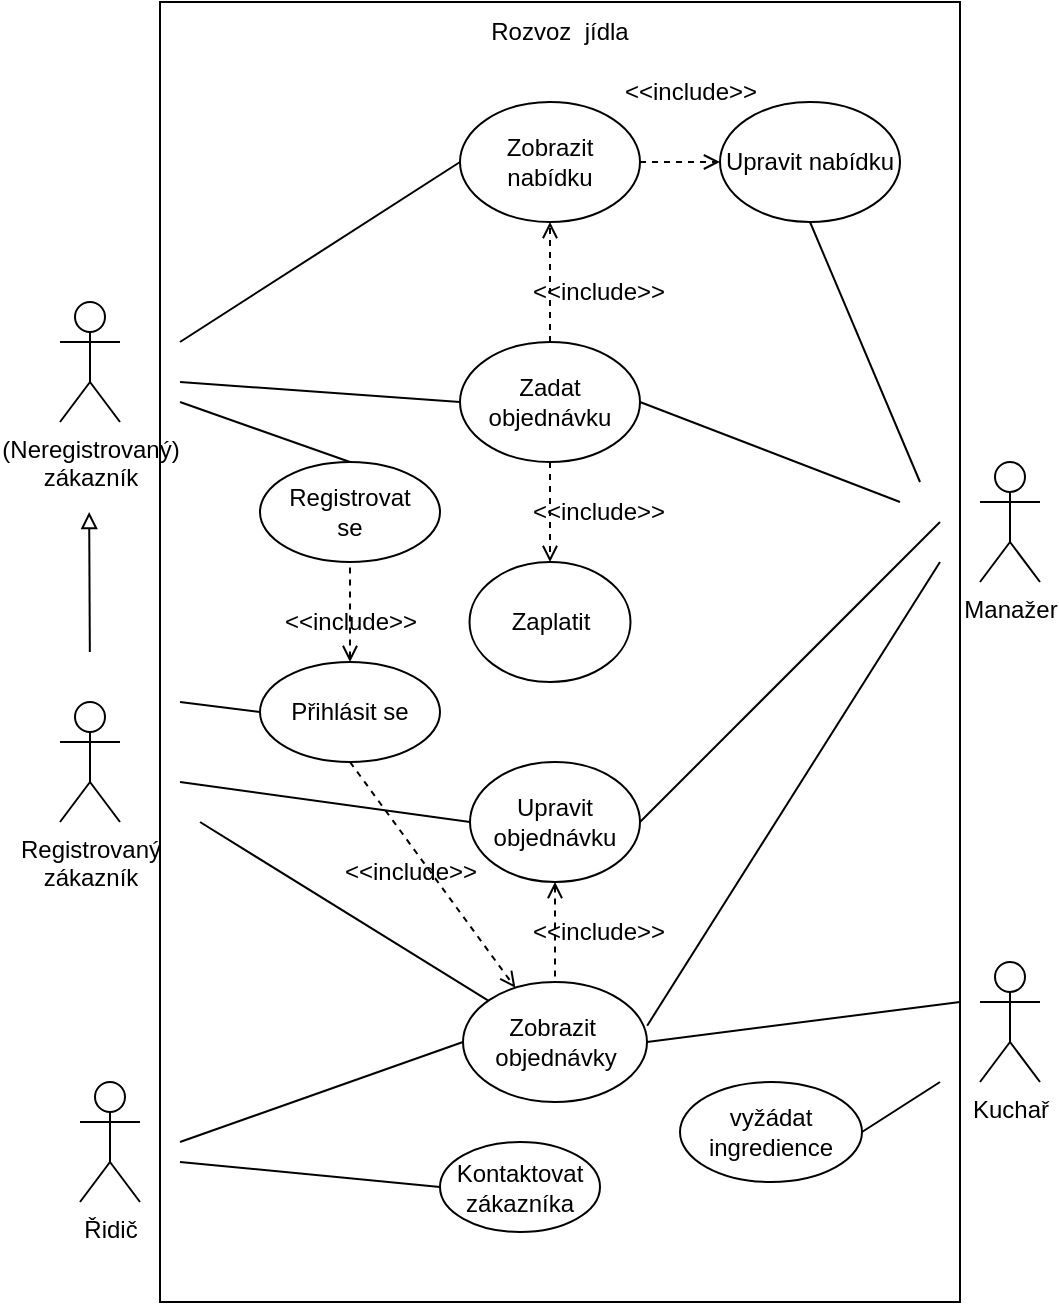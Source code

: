<mxfile version="20.4.0" type="github" pages="2">
  <diagram id="BBIiStUlL2ajVAzArmHS" name="Stránka-1">
    <mxGraphModel dx="459" dy="794" grid="1" gridSize="10" guides="1" tooltips="1" connect="1" arrows="1" fold="1" page="1" pageScale="1" pageWidth="827" pageHeight="1169" math="0" shadow="0">
      <root>
        <mxCell id="0" />
        <mxCell id="1" parent="0" />
        <mxCell id="Tn-kjDJWBA5XkUwMTVBB-6" value="Řidič" style="shape=umlActor;verticalLabelPosition=bottom;verticalAlign=top;html=1;outlineConnect=0;" parent="1" vertex="1">
          <mxGeometry x="100" y="610" width="30" height="60" as="geometry" />
        </mxCell>
        <mxCell id="Tn-kjDJWBA5XkUwMTVBB-8" value="Manažer" style="shape=umlActor;verticalLabelPosition=bottom;verticalAlign=top;html=1;outlineConnect=0;" parent="1" vertex="1">
          <mxGeometry x="550" y="300" width="30" height="60" as="geometry" />
        </mxCell>
        <mxCell id="Tn-kjDJWBA5XkUwMTVBB-10" value="Upravit objednávku" style="ellipse;whiteSpace=wrap;html=1;" parent="1" vertex="1">
          <mxGeometry x="295" y="450" width="85" height="60" as="geometry" />
        </mxCell>
        <mxCell id="Tn-kjDJWBA5XkUwMTVBB-11" value="Zadat objednávku" style="ellipse;whiteSpace=wrap;html=1;" parent="1" vertex="1">
          <mxGeometry x="290" y="240" width="90" height="60" as="geometry" />
        </mxCell>
        <mxCell id="Tn-kjDJWBA5XkUwMTVBB-12" value="Zobrazit&amp;nbsp; objednávky" style="ellipse;whiteSpace=wrap;html=1;" parent="1" vertex="1">
          <mxGeometry x="291.5" y="560" width="92" height="60" as="geometry" />
        </mxCell>
        <mxCell id="Tn-kjDJWBA5XkUwMTVBB-13" value="Kuchař" style="shape=umlActor;verticalLabelPosition=bottom;verticalAlign=top;html=1;outlineConnect=0;" parent="1" vertex="1">
          <mxGeometry x="550" y="550" width="30" height="60" as="geometry" />
        </mxCell>
        <mxCell id="Tn-kjDJWBA5XkUwMTVBB-14" value="" style="rounded=0;whiteSpace=wrap;html=1;fillColor=none;" parent="1" vertex="1">
          <mxGeometry x="140" y="70" width="400" height="650" as="geometry" />
        </mxCell>
        <mxCell id="Tn-kjDJWBA5XkUwMTVBB-15" value="Rozvoz&amp;nbsp; jídla" style="text;html=1;strokeColor=none;fillColor=none;align=center;verticalAlign=middle;whiteSpace=wrap;rounded=0;" parent="1" vertex="1">
          <mxGeometry x="287" y="70" width="106" height="30" as="geometry" />
        </mxCell>
        <mxCell id="Tn-kjDJWBA5XkUwMTVBB-20" value="" style="edgeStyle=orthogonalEdgeStyle;rounded=0;orthogonalLoop=1;jettySize=auto;html=1;dashed=1;endArrow=open;endFill=0;exitX=0.5;exitY=0;exitDx=0;exitDy=0;entryX=0.5;entryY=1;entryDx=0;entryDy=0;" parent="1" source="Tn-kjDJWBA5XkUwMTVBB-11" target="Tn-kjDJWBA5XkUwMTVBB-16" edge="1">
          <mxGeometry relative="1" as="geometry">
            <mxPoint x="340" y="310" as="targetPoint" />
          </mxGeometry>
        </mxCell>
        <mxCell id="UM6hMEaKOxLg3gErRFZK-14" style="edgeStyle=orthogonalEdgeStyle;rounded=0;orthogonalLoop=1;jettySize=auto;html=1;exitX=1;exitY=0.5;exitDx=0;exitDy=0;entryX=0;entryY=0.5;entryDx=0;entryDy=0;startArrow=none;startFill=0;endArrow=open;endFill=0;dashed=1;" parent="1" source="Tn-kjDJWBA5XkUwMTVBB-16" target="UM6hMEaKOxLg3gErRFZK-10" edge="1">
          <mxGeometry relative="1" as="geometry" />
        </mxCell>
        <mxCell id="Tn-kjDJWBA5XkUwMTVBB-16" value="Zobrazit nabídku" style="ellipse;whiteSpace=wrap;html=1;fillColor=default;" parent="1" vertex="1">
          <mxGeometry x="290" y="120" width="90" height="60" as="geometry" />
        </mxCell>
        <mxCell id="Tn-kjDJWBA5XkUwMTVBB-18" value="" style="endArrow=none;html=1;rounded=0;entryX=0;entryY=0.5;entryDx=0;entryDy=0;" parent="1" target="Tn-kjDJWBA5XkUwMTVBB-16" edge="1">
          <mxGeometry width="50" height="50" relative="1" as="geometry">
            <mxPoint x="150" y="240" as="sourcePoint" />
            <mxPoint x="210" y="270" as="targetPoint" />
          </mxGeometry>
        </mxCell>
        <mxCell id="Tn-kjDJWBA5XkUwMTVBB-21" value="" style="endArrow=none;html=1;rounded=0;entryX=0;entryY=0.5;entryDx=0;entryDy=0;" parent="1" target="Tn-kjDJWBA5XkUwMTVBB-11" edge="1">
          <mxGeometry width="50" height="50" relative="1" as="geometry">
            <mxPoint x="150" y="260" as="sourcePoint" />
            <mxPoint x="520" y="210" as="targetPoint" />
          </mxGeometry>
        </mxCell>
        <mxCell id="Tn-kjDJWBA5XkUwMTVBB-22" value="" style="endArrow=none;html=1;rounded=0;entryX=0;entryY=0.5;entryDx=0;entryDy=0;" parent="1" target="Tn-kjDJWBA5XkUwMTVBB-12" edge="1">
          <mxGeometry width="50" height="50" relative="1" as="geometry">
            <mxPoint x="150" y="640" as="sourcePoint" />
            <mxPoint x="520" y="210" as="targetPoint" />
          </mxGeometry>
        </mxCell>
        <mxCell id="Tn-kjDJWBA5XkUwMTVBB-23" value="" style="endArrow=none;html=1;rounded=0;exitX=1.001;exitY=0.364;exitDx=0;exitDy=0;exitPerimeter=0;" parent="1" source="Tn-kjDJWBA5XkUwMTVBB-12" edge="1">
          <mxGeometry width="50" height="50" relative="1" as="geometry">
            <mxPoint x="470" y="260" as="sourcePoint" />
            <mxPoint x="530" y="350" as="targetPoint" />
          </mxGeometry>
        </mxCell>
        <mxCell id="Tn-kjDJWBA5XkUwMTVBB-24" value="" style="endArrow=none;html=1;rounded=0;entryX=1;entryY=0.5;entryDx=0;entryDy=0;" parent="1" target="Tn-kjDJWBA5XkUwMTVBB-12" edge="1">
          <mxGeometry width="50" height="50" relative="1" as="geometry">
            <mxPoint x="540" y="570" as="sourcePoint" />
            <mxPoint x="520" y="210" as="targetPoint" />
          </mxGeometry>
        </mxCell>
        <mxCell id="Tn-kjDJWBA5XkUwMTVBB-25" value="(Neregistrovaný)&lt;br&gt;zákazník" style="shape=umlActor;verticalLabelPosition=bottom;verticalAlign=top;html=1;outlineConnect=0;fillColor=default;" parent="1" vertex="1">
          <mxGeometry x="90" y="220" width="30" height="60" as="geometry" />
        </mxCell>
        <mxCell id="Tn-kjDJWBA5XkUwMTVBB-26" value="Registrovaný &lt;br&gt;zákazník" style="shape=umlActor;verticalLabelPosition=bottom;verticalAlign=top;html=1;outlineConnect=0;fillColor=default;" parent="1" vertex="1">
          <mxGeometry x="90" y="420" width="30" height="60" as="geometry" />
        </mxCell>
        <mxCell id="Tn-kjDJWBA5XkUwMTVBB-27" value="" style="endArrow=block;html=1;rounded=0;endFill=0;" parent="1" edge="1">
          <mxGeometry width="50" height="50" relative="1" as="geometry">
            <mxPoint x="104.92" y="395" as="sourcePoint" />
            <mxPoint x="104.58" y="325" as="targetPoint" />
            <Array as="points" />
          </mxGeometry>
        </mxCell>
        <mxCell id="Tn-kjDJWBA5XkUwMTVBB-28" value="Zaplatit" style="ellipse;whiteSpace=wrap;html=1;fillColor=default;" parent="1" vertex="1">
          <mxGeometry x="294.75" y="350" width="80.5" height="60" as="geometry" />
        </mxCell>
        <mxCell id="Tn-kjDJWBA5XkUwMTVBB-29" value="" style="endArrow=open;html=1;rounded=0;entryX=0.5;entryY=0;entryDx=0;entryDy=0;exitX=0.5;exitY=1;exitDx=0;exitDy=0;dashed=1;endFill=0;" parent="1" source="Tn-kjDJWBA5XkUwMTVBB-11" target="Tn-kjDJWBA5XkUwMTVBB-28" edge="1">
          <mxGeometry width="50" height="50" relative="1" as="geometry">
            <mxPoint x="320" y="380" as="sourcePoint" />
            <mxPoint x="370" y="330" as="targetPoint" />
          </mxGeometry>
        </mxCell>
        <mxCell id="Tn-kjDJWBA5XkUwMTVBB-30" value="&amp;lt;&amp;lt;include&amp;gt;&amp;gt;" style="text;html=1;align=center;verticalAlign=middle;resizable=0;points=[];autosize=1;strokeColor=none;fillColor=none;" parent="1" vertex="1">
          <mxGeometry x="313.5" y="310" width="90" height="30" as="geometry" />
        </mxCell>
        <mxCell id="Tn-kjDJWBA5XkUwMTVBB-31" value="&amp;lt;&amp;lt;include&amp;gt;&amp;gt;" style="text;html=1;align=center;verticalAlign=middle;resizable=0;points=[];autosize=1;strokeColor=none;fillColor=none;" parent="1" vertex="1">
          <mxGeometry x="313.5" y="200" width="90" height="30" as="geometry" />
        </mxCell>
        <mxCell id="Tn-kjDJWBA5XkUwMTVBB-32" value="Přihlásit se" style="ellipse;whiteSpace=wrap;html=1;fillColor=default;" parent="1" vertex="1">
          <mxGeometry x="190" y="400" width="90" height="50" as="geometry" />
        </mxCell>
        <mxCell id="Tn-kjDJWBA5XkUwMTVBB-33" value="" style="endArrow=none;html=1;rounded=0;endFill=0;" parent="1" target="Tn-kjDJWBA5XkUwMTVBB-12" edge="1">
          <mxGeometry width="50" height="50" relative="1" as="geometry">
            <mxPoint x="160" y="480" as="sourcePoint" />
            <mxPoint x="320" y="190" as="targetPoint" />
            <Array as="points" />
          </mxGeometry>
        </mxCell>
        <mxCell id="Tn-kjDJWBA5XkUwMTVBB-34" value="vyžádat ingredience" style="ellipse;whiteSpace=wrap;html=1;fillColor=default;" parent="1" vertex="1">
          <mxGeometry x="400" y="610" width="91" height="50" as="geometry" />
        </mxCell>
        <mxCell id="Tn-kjDJWBA5XkUwMTVBB-35" value="" style="endArrow=none;html=1;rounded=0;exitX=1;exitY=0.5;exitDx=0;exitDy=0;" parent="1" source="Tn-kjDJWBA5XkUwMTVBB-34" edge="1">
          <mxGeometry width="50" height="50" relative="1" as="geometry">
            <mxPoint x="320" y="280" as="sourcePoint" />
            <mxPoint x="530" y="610" as="targetPoint" />
          </mxGeometry>
        </mxCell>
        <mxCell id="Tn-kjDJWBA5XkUwMTVBB-37" value="&amp;lt;&amp;lt;include&amp;gt;&amp;gt;" style="text;html=1;align=center;verticalAlign=middle;resizable=0;points=[];autosize=1;strokeColor=none;fillColor=none;" parent="1" vertex="1">
          <mxGeometry x="313.5" y="520" width="90" height="30" as="geometry" />
        </mxCell>
        <mxCell id="Tn-kjDJWBA5XkUwMTVBB-39" value="" style="edgeStyle=orthogonalEdgeStyle;rounded=0;orthogonalLoop=1;jettySize=auto;html=1;dashed=1;endArrow=none;endFill=0;exitX=0.5;exitY=1;exitDx=0;exitDy=0;entryX=0.5;entryY=0;entryDx=0;entryDy=0;startArrow=open;startFill=0;" parent="1" source="Tn-kjDJWBA5XkUwMTVBB-10" target="Tn-kjDJWBA5XkUwMTVBB-12" edge="1">
          <mxGeometry relative="1" as="geometry">
            <mxPoint x="380" y="330" as="sourcePoint" />
            <mxPoint x="380" y="290" as="targetPoint" />
          </mxGeometry>
        </mxCell>
        <mxCell id="Tn-kjDJWBA5XkUwMTVBB-41" value="" style="endArrow=none;html=1;rounded=0;exitX=0;exitY=0.5;exitDx=0;exitDy=0;" parent="1" source="Tn-kjDJWBA5XkUwMTVBB-10" edge="1">
          <mxGeometry width="50" height="50" relative="1" as="geometry">
            <mxPoint x="280" y="470" as="sourcePoint" />
            <mxPoint x="150" y="460" as="targetPoint" />
          </mxGeometry>
        </mxCell>
        <mxCell id="Tn-kjDJWBA5XkUwMTVBB-43" value="Registrovat&lt;br&gt;se" style="ellipse;whiteSpace=wrap;html=1;fillColor=default;" parent="1" vertex="1">
          <mxGeometry x="190" y="300" width="90" height="50" as="geometry" />
        </mxCell>
        <mxCell id="Tn-kjDJWBA5XkUwMTVBB-44" value="" style="endArrow=none;html=1;rounded=0;exitX=1;exitY=0.5;exitDx=0;exitDy=0;" parent="1" source="Tn-kjDJWBA5XkUwMTVBB-10" edge="1">
          <mxGeometry width="50" height="50" relative="1" as="geometry">
            <mxPoint x="470" y="430" as="sourcePoint" />
            <mxPoint x="530" y="330" as="targetPoint" />
          </mxGeometry>
        </mxCell>
        <mxCell id="UM6hMEaKOxLg3gErRFZK-1" value="" style="endArrow=none;html=1;rounded=0;entryX=0;entryY=0.5;entryDx=0;entryDy=0;" parent="1" target="Tn-kjDJWBA5XkUwMTVBB-32" edge="1">
          <mxGeometry width="50" height="50" relative="1" as="geometry">
            <mxPoint x="150" y="420" as="sourcePoint" />
            <mxPoint x="260" y="410" as="targetPoint" />
          </mxGeometry>
        </mxCell>
        <mxCell id="UM6hMEaKOxLg3gErRFZK-2" value="" style="endArrow=none;html=1;rounded=0;entryX=0.5;entryY=0;entryDx=0;entryDy=0;" parent="1" target="Tn-kjDJWBA5XkUwMTVBB-43" edge="1">
          <mxGeometry width="50" height="50" relative="1" as="geometry">
            <mxPoint x="150" y="270" as="sourcePoint" />
            <mxPoint x="260" y="410" as="targetPoint" />
          </mxGeometry>
        </mxCell>
        <mxCell id="UM6hMEaKOxLg3gErRFZK-3" value="" style="endArrow=none;html=1;rounded=0;entryX=0.5;entryY=1;entryDx=0;entryDy=0;exitX=0.5;exitY=0;exitDx=0;exitDy=0;endFill=0;dashed=1;startArrow=open;startFill=0;" parent="1" source="Tn-kjDJWBA5XkUwMTVBB-32" target="Tn-kjDJWBA5XkUwMTVBB-43" edge="1">
          <mxGeometry width="50" height="50" relative="1" as="geometry">
            <mxPoint x="210" y="520" as="sourcePoint" />
            <mxPoint x="260" y="470" as="targetPoint" />
          </mxGeometry>
        </mxCell>
        <mxCell id="UM6hMEaKOxLg3gErRFZK-4" value="&amp;lt;&amp;lt;include&amp;gt;&amp;gt;" style="text;html=1;align=center;verticalAlign=middle;resizable=0;points=[];autosize=1;strokeColor=none;fillColor=none;" parent="1" vertex="1">
          <mxGeometry x="190" y="365" width="90" height="30" as="geometry" />
        </mxCell>
        <mxCell id="UM6hMEaKOxLg3gErRFZK-5" value="" style="endArrow=none;html=1;rounded=0;entryX=0;entryY=0.5;entryDx=0;entryDy=0;" parent="1" target="UM6hMEaKOxLg3gErRFZK-8" edge="1">
          <mxGeometry width="50" height="50" relative="1" as="geometry">
            <mxPoint x="150" y="650" as="sourcePoint" />
            <mxPoint x="110" y="450" as="targetPoint" />
          </mxGeometry>
        </mxCell>
        <mxCell id="UM6hMEaKOxLg3gErRFZK-8" value="Kontaktovat&lt;br&gt;zákazníka" style="ellipse;whiteSpace=wrap;html=1;fillColor=default;" parent="1" vertex="1">
          <mxGeometry x="280" y="640" width="80" height="45" as="geometry" />
        </mxCell>
        <mxCell id="UM6hMEaKOxLg3gErRFZK-10" value="Upravit nabídku" style="ellipse;whiteSpace=wrap;html=1;fillColor=default;" parent="1" vertex="1">
          <mxGeometry x="420" y="120" width="90" height="60" as="geometry" />
        </mxCell>
        <mxCell id="UM6hMEaKOxLg3gErRFZK-12" value="" style="endArrow=none;html=1;rounded=0;entryX=0.5;entryY=1;entryDx=0;entryDy=0;" parent="1" target="UM6hMEaKOxLg3gErRFZK-10" edge="1">
          <mxGeometry width="50" height="50" relative="1" as="geometry">
            <mxPoint x="520" y="310" as="sourcePoint" />
            <mxPoint x="390" y="280" as="targetPoint" />
          </mxGeometry>
        </mxCell>
        <mxCell id="UM6hMEaKOxLg3gErRFZK-15" value="" style="endArrow=none;html=1;rounded=0;exitX=1;exitY=0.5;exitDx=0;exitDy=0;" parent="1" source="Tn-kjDJWBA5XkUwMTVBB-11" edge="1">
          <mxGeometry width="50" height="50" relative="1" as="geometry">
            <mxPoint x="410" y="320" as="sourcePoint" />
            <mxPoint x="510" y="320" as="targetPoint" />
          </mxGeometry>
        </mxCell>
        <mxCell id="UM6hMEaKOxLg3gErRFZK-16" value="&amp;lt;&amp;lt;include&amp;gt;&amp;gt;" style="text;html=1;align=center;verticalAlign=middle;resizable=0;points=[];autosize=1;strokeColor=none;fillColor=none;" parent="1" vertex="1">
          <mxGeometry x="360" y="100" width="90" height="30" as="geometry" />
        </mxCell>
        <mxCell id="UM6hMEaKOxLg3gErRFZK-17" value="" style="endArrow=open;html=1;rounded=0;exitX=0.5;exitY=1;exitDx=0;exitDy=0;dashed=1;endFill=0;" parent="1" source="Tn-kjDJWBA5XkUwMTVBB-32" target="Tn-kjDJWBA5XkUwMTVBB-12" edge="1">
          <mxGeometry width="50" height="50" relative="1" as="geometry">
            <mxPoint x="60" y="490" as="sourcePoint" />
            <mxPoint x="110" y="440" as="targetPoint" />
          </mxGeometry>
        </mxCell>
        <mxCell id="UM6hMEaKOxLg3gErRFZK-18" value="&amp;lt;&amp;lt;include&amp;gt;&amp;gt;" style="text;html=1;align=center;verticalAlign=middle;resizable=0;points=[];autosize=1;strokeColor=none;fillColor=none;" parent="1" vertex="1">
          <mxGeometry x="220" y="490" width="90" height="30" as="geometry" />
        </mxCell>
      </root>
    </mxGraphModel>
  </diagram>
  <diagram id="wSAdHHrYpRNYVLhNYjV-" name="Stránka-2">
    <mxGraphModel dx="765" dy="1323" grid="1" gridSize="10" guides="1" tooltips="1" connect="1" arrows="1" fold="1" page="1" pageScale="1" pageWidth="827" pageHeight="1169" math="0" shadow="0">
      <root>
        <mxCell id="0" />
        <mxCell id="1" parent="0" />
        <mxCell id="YDcNChPPdXCtyEs3bifl-2" value="" style="ellipse;html=1;shape=startState;fillColor=#000000;strokeColor=#ff0000;" vertex="1" parent="1">
          <mxGeometry x="205" y="70" width="30" height="30" as="geometry" />
        </mxCell>
        <mxCell id="YDcNChPPdXCtyEs3bifl-3" value="" style="edgeStyle=orthogonalEdgeStyle;html=1;verticalAlign=bottom;endArrow=open;endSize=8;strokeColor=#000000;rounded=0;" edge="1" source="YDcNChPPdXCtyEs3bifl-2" parent="1">
          <mxGeometry relative="1" as="geometry">
            <mxPoint x="220" y="150" as="targetPoint" />
          </mxGeometry>
        </mxCell>
        <mxCell id="xgwh2vvci_COlWotKHWu-8" value="" style="edgeStyle=orthogonalEdgeStyle;rounded=0;orthogonalLoop=1;jettySize=auto;html=1;strokeColor=#000000;endArrow=open;endFill=0;" edge="1" parent="1" source="xgwh2vvci_COlWotKHWu-1" target="xgwh2vvci_COlWotKHWu-3">
          <mxGeometry relative="1" as="geometry" />
        </mxCell>
        <mxCell id="xgwh2vvci_COlWotKHWu-1" value="Vybrat jídlo &lt;br&gt;z nabídky" style="rounded=1;whiteSpace=wrap;html=1;" vertex="1" parent="1">
          <mxGeometry x="160" y="210" width="120" height="60" as="geometry" />
        </mxCell>
        <mxCell id="xgwh2vvci_COlWotKHWu-2" value="vložit do košíku" style="rounded=1;whiteSpace=wrap;html=1;" vertex="1" parent="1">
          <mxGeometry x="160" y="310" width="120" height="60" as="geometry" />
        </mxCell>
        <mxCell id="xgwh2vvci_COlWotKHWu-4" style="edgeStyle=orthogonalEdgeStyle;rounded=0;orthogonalLoop=1;jettySize=auto;html=1;entryX=0.98;entryY=0.533;entryDx=0;entryDy=0;entryPerimeter=0;endArrow=open;endFill=0;exitX=1.02;exitY=0.5;exitDx=0;exitDy=0;exitPerimeter=0;" edge="1" parent="1" source="xgwh2vvci_COlWotKHWu-3" target="xgwh2vvci_COlWotKHWu-6">
          <mxGeometry relative="1" as="geometry">
            <mxPoint x="355" y="230" as="targetPoint" />
            <mxPoint x="295" y="440" as="sourcePoint" />
            <Array as="points">
              <mxPoint x="325" y="425" />
              <mxPoint x="325" y="166" />
            </Array>
          </mxGeometry>
        </mxCell>
        <mxCell id="M1HCvH-t6E3m2uuqsKD6-2" value="" style="edgeStyle=orthogonalEdgeStyle;rounded=0;orthogonalLoop=1;jettySize=auto;html=1;strokeColor=#000000;endArrow=open;endFill=0;" edge="1" parent="1" source="xgwh2vvci_COlWotKHWu-3" target="M1HCvH-t6E3m2uuqsKD6-1">
          <mxGeometry relative="1" as="geometry" />
        </mxCell>
        <mxCell id="xgwh2vvci_COlWotKHWu-3" value="" style="html=1;whiteSpace=wrap;aspect=fixed;shape=isoRectangle;" vertex="1" parent="1">
          <mxGeometry x="195" y="410" width="50" height="30" as="geometry" />
        </mxCell>
        <mxCell id="xgwh2vvci_COlWotKHWu-7" value="" style="edgeStyle=orthogonalEdgeStyle;rounded=0;orthogonalLoop=1;jettySize=auto;html=1;strokeColor=#000000;endArrow=open;endFill=0;entryX=0.5;entryY=0;entryDx=0;entryDy=0;" edge="1" parent="1" source="xgwh2vvci_COlWotKHWu-6" target="xgwh2vvci_COlWotKHWu-1">
          <mxGeometry relative="1" as="geometry" />
        </mxCell>
        <mxCell id="xgwh2vvci_COlWotKHWu-6" value="" style="html=1;whiteSpace=wrap;aspect=fixed;shape=isoRectangle;" vertex="1" parent="1">
          <mxGeometry x="195" y="150" width="50" height="30" as="geometry" />
        </mxCell>
        <mxCell id="ghDop7p9r0jA3WxHAAPp-1" style="edgeStyle=orthogonalEdgeStyle;rounded=0;orthogonalLoop=1;jettySize=auto;html=1;entryX=0;entryY=0.5;entryDx=0;entryDy=0;strokeColor=#000000;endArrow=open;endFill=0;" edge="1" parent="1" source="M1HCvH-t6E3m2uuqsKD6-1" target="A-yWMIWwjpLAavj9Cs7R-1">
          <mxGeometry relative="1" as="geometry" />
        </mxCell>
        <mxCell id="M1HCvH-t6E3m2uuqsKD6-1" value="Zaplatit objednávku" style="rounded=1;whiteSpace=wrap;html=1;" vertex="1" parent="1">
          <mxGeometry x="160" y="470" width="120" height="60" as="geometry" />
        </mxCell>
        <mxCell id="ghDop7p9r0jA3WxHAAPp-3" value="" style="edgeStyle=orthogonalEdgeStyle;rounded=0;orthogonalLoop=1;jettySize=auto;html=1;strokeColor=#000000;endArrow=open;endFill=0;" edge="1" parent="1" source="A-yWMIWwjpLAavj9Cs7R-1" target="ghDop7p9r0jA3WxHAAPp-2">
          <mxGeometry relative="1" as="geometry" />
        </mxCell>
        <mxCell id="A-yWMIWwjpLAavj9Cs7R-1" value="Zobrazit objednávku" style="rounded=1;whiteSpace=wrap;html=1;" vertex="1" parent="1">
          <mxGeometry x="415" y="470" width="120" height="60" as="geometry" />
        </mxCell>
        <mxCell id="ghDop7p9r0jA3WxHAAPp-5" style="edgeStyle=orthogonalEdgeStyle;rounded=0;orthogonalLoop=1;jettySize=auto;html=1;entryX=0.5;entryY=0;entryDx=0;entryDy=0;strokeColor=#000000;endArrow=open;endFill=0;" edge="1" parent="1" source="ghDop7p9r0jA3WxHAAPp-2" target="ghDop7p9r0jA3WxHAAPp-4">
          <mxGeometry relative="1" as="geometry" />
        </mxCell>
        <mxCell id="ghDop7p9r0jA3WxHAAPp-2" value="Uvařit" style="rounded=1;whiteSpace=wrap;html=1;" vertex="1" parent="1">
          <mxGeometry x="415" y="560" width="120" height="60" as="geometry" />
        </mxCell>
        <mxCell id="ghDop7p9r0jA3WxHAAPp-7" style="edgeStyle=orthogonalEdgeStyle;rounded=0;orthogonalLoop=1;jettySize=auto;html=1;entryX=0;entryY=0.5;entryDx=0;entryDy=0;strokeColor=#000000;endArrow=open;endFill=0;" edge="1" parent="1" source="ghDop7p9r0jA3WxHAAPp-4" target="ghDop7p9r0jA3WxHAAPp-6">
          <mxGeometry relative="1" as="geometry" />
        </mxCell>
        <mxCell id="ghDop7p9r0jA3WxHAAPp-4" value="Předat řidiči" style="rounded=1;whiteSpace=wrap;html=1;" vertex="1" parent="1">
          <mxGeometry x="415" y="650" width="120" height="60" as="geometry" />
        </mxCell>
        <mxCell id="ghDop7p9r0jA3WxHAAPp-9" value="" style="edgeStyle=orthogonalEdgeStyle;rounded=0;orthogonalLoop=1;jettySize=auto;html=1;strokeColor=#000000;endArrow=open;endFill=0;" edge="1" parent="1" source="ghDop7p9r0jA3WxHAAPp-6" target="ghDop7p9r0jA3WxHAAPp-8">
          <mxGeometry relative="1" as="geometry" />
        </mxCell>
        <mxCell id="ghDop7p9r0jA3WxHAAPp-6" value="Zobrazit objednávku" style="rounded=1;whiteSpace=wrap;html=1;" vertex="1" parent="1">
          <mxGeometry x="602" y="650" width="120" height="60" as="geometry" />
        </mxCell>
        <mxCell id="ghDop7p9r0jA3WxHAAPp-11" style="edgeStyle=orthogonalEdgeStyle;rounded=0;orthogonalLoop=1;jettySize=auto;html=1;strokeColor=#000000;endArrow=open;endFill=0;" edge="1" parent="1" source="ghDop7p9r0jA3WxHAAPp-8" target="ghDop7p9r0jA3WxHAAPp-10">
          <mxGeometry relative="1" as="geometry" />
        </mxCell>
        <mxCell id="ghDop7p9r0jA3WxHAAPp-8" value="Doručit" style="rounded=1;whiteSpace=wrap;html=1;" vertex="1" parent="1">
          <mxGeometry x="602" y="740" width="120" height="60" as="geometry" />
        </mxCell>
        <mxCell id="ghDop7p9r0jA3WxHAAPp-10" value="" style="ellipse;html=1;shape=endState;fillColor=#000000;strokeColor=#ff0000;" vertex="1" parent="1">
          <mxGeometry x="647" y="830" width="30" height="30" as="geometry" />
        </mxCell>
        <mxCell id="ghDop7p9r0jA3WxHAAPp-13" value="" style="ellipse;html=1;shape=startState;fillColor=#000000;strokeColor=#ff0000;" vertex="1" parent="1">
          <mxGeometry x="460" y="85" width="30" height="30" as="geometry" />
        </mxCell>
        <mxCell id="ghDop7p9r0jA3WxHAAPp-14" value="" style="edgeStyle=orthogonalEdgeStyle;html=1;verticalAlign=bottom;endArrow=open;endSize=8;strokeColor=#ff0000;rounded=0;" edge="1" source="ghDop7p9r0jA3WxHAAPp-13" parent="1">
          <mxGeometry relative="1" as="geometry">
            <mxPoint x="475" y="175" as="targetPoint" />
          </mxGeometry>
        </mxCell>
        <mxCell id="ghDop7p9r0jA3WxHAAPp-17" value="" style="edgeStyle=orthogonalEdgeStyle;rounded=0;orthogonalLoop=1;jettySize=auto;html=1;strokeColor=#000000;endArrow=open;endFill=0;" edge="1" parent="1" source="ghDop7p9r0jA3WxHAAPp-15" target="ghDop7p9r0jA3WxHAAPp-16">
          <mxGeometry relative="1" as="geometry" />
        </mxCell>
        <mxCell id="ghDop7p9r0jA3WxHAAPp-15" value="Zadat objednávku na dovoz ingrediencí" style="rounded=1;whiteSpace=wrap;html=1;" vertex="1" parent="1">
          <mxGeometry x="415" y="175" width="120" height="60" as="geometry" />
        </mxCell>
        <mxCell id="ghDop7p9r0jA3WxHAAPp-19" value="" style="edgeStyle=orthogonalEdgeStyle;rounded=0;orthogonalLoop=1;jettySize=auto;html=1;strokeColor=#000000;endArrow=open;endFill=0;" edge="1" parent="1" source="ghDop7p9r0jA3WxHAAPp-16" target="ghDop7p9r0jA3WxHAAPp-18">
          <mxGeometry relative="1" as="geometry" />
        </mxCell>
        <mxCell id="ghDop7p9r0jA3WxHAAPp-16" value="Zobrazit objednávku" style="rounded=1;whiteSpace=wrap;html=1;" vertex="1" parent="1">
          <mxGeometry x="600" y="175" width="120" height="60" as="geometry" />
        </mxCell>
        <mxCell id="ghDop7p9r0jA3WxHAAPp-21" value="" style="edgeStyle=orthogonalEdgeStyle;rounded=0;orthogonalLoop=1;jettySize=auto;html=1;strokeColor=#000000;endArrow=open;endFill=0;" edge="1" parent="1" source="ghDop7p9r0jA3WxHAAPp-18" target="ghDop7p9r0jA3WxHAAPp-20">
          <mxGeometry relative="1" as="geometry" />
        </mxCell>
        <mxCell id="ghDop7p9r0jA3WxHAAPp-18" value="doručit" style="rounded=1;whiteSpace=wrap;html=1;" vertex="1" parent="1">
          <mxGeometry x="600" y="265" width="120" height="60" as="geometry" />
        </mxCell>
        <mxCell id="ghDop7p9r0jA3WxHAAPp-20" value="" style="ellipse;html=1;shape=endState;fillColor=#000000;strokeColor=#ff0000;" vertex="1" parent="1">
          <mxGeometry x="645" y="365" width="30" height="30" as="geometry" />
        </mxCell>
        <mxCell id="ghDop7p9r0jA3WxHAAPp-24" value="&lt;p style=&quot;margin:0px;margin-top:4px;text-align:center;&quot;&gt;&lt;br&gt;&lt;b&gt;Zákazník&lt;/b&gt;&lt;/p&gt;" style="verticalAlign=top;align=left;overflow=fill;fontSize=12;fontFamily=Helvetica;html=1;fillColor=none;" vertex="1" parent="1">
          <mxGeometry x="140" y="40" width="215" height="830" as="geometry" />
        </mxCell>
        <mxCell id="ghDop7p9r0jA3WxHAAPp-25" value="&lt;p style=&quot;margin:0px;margin-top:4px;text-align:center;&quot;&gt;&lt;br&gt;&lt;b&gt;kuchař&lt;/b&gt;&lt;/p&gt;" style="verticalAlign=top;align=left;overflow=fill;fontSize=12;fontFamily=Helvetica;html=1;fillColor=none;" vertex="1" parent="1">
          <mxGeometry x="355" y="40" width="215" height="830" as="geometry" />
        </mxCell>
        <mxCell id="ghDop7p9r0jA3WxHAAPp-26" value="&lt;p style=&quot;margin:0px;margin-top:4px;text-align:center;&quot;&gt;&lt;br&gt;&lt;b&gt;řidič&lt;/b&gt;&lt;/p&gt;" style="verticalAlign=top;align=left;overflow=fill;fontSize=12;fontFamily=Helvetica;html=1;fillColor=none;" vertex="1" parent="1">
          <mxGeometry x="570" y="40" width="215" height="830" as="geometry" />
        </mxCell>
        <mxCell id="ghDop7p9r0jA3WxHAAPp-28" value="" style="rounded=1;whiteSpace=wrap;html=1;fillColor=none;dashed=1;" vertex="1" parent="1">
          <mxGeometry x="380" y="130" width="390" height="300" as="geometry" />
        </mxCell>
        <mxCell id="ghDop7p9r0jA3WxHAAPp-29" value="Vložit další?" style="text;html=1;strokeColor=none;fillColor=none;align=center;verticalAlign=middle;whiteSpace=wrap;rounded=0;dashed=1;" vertex="1" parent="1">
          <mxGeometry x="235" y="395" width="60" height="30" as="geometry" />
        </mxCell>
      </root>
    </mxGraphModel>
  </diagram>
</mxfile>
